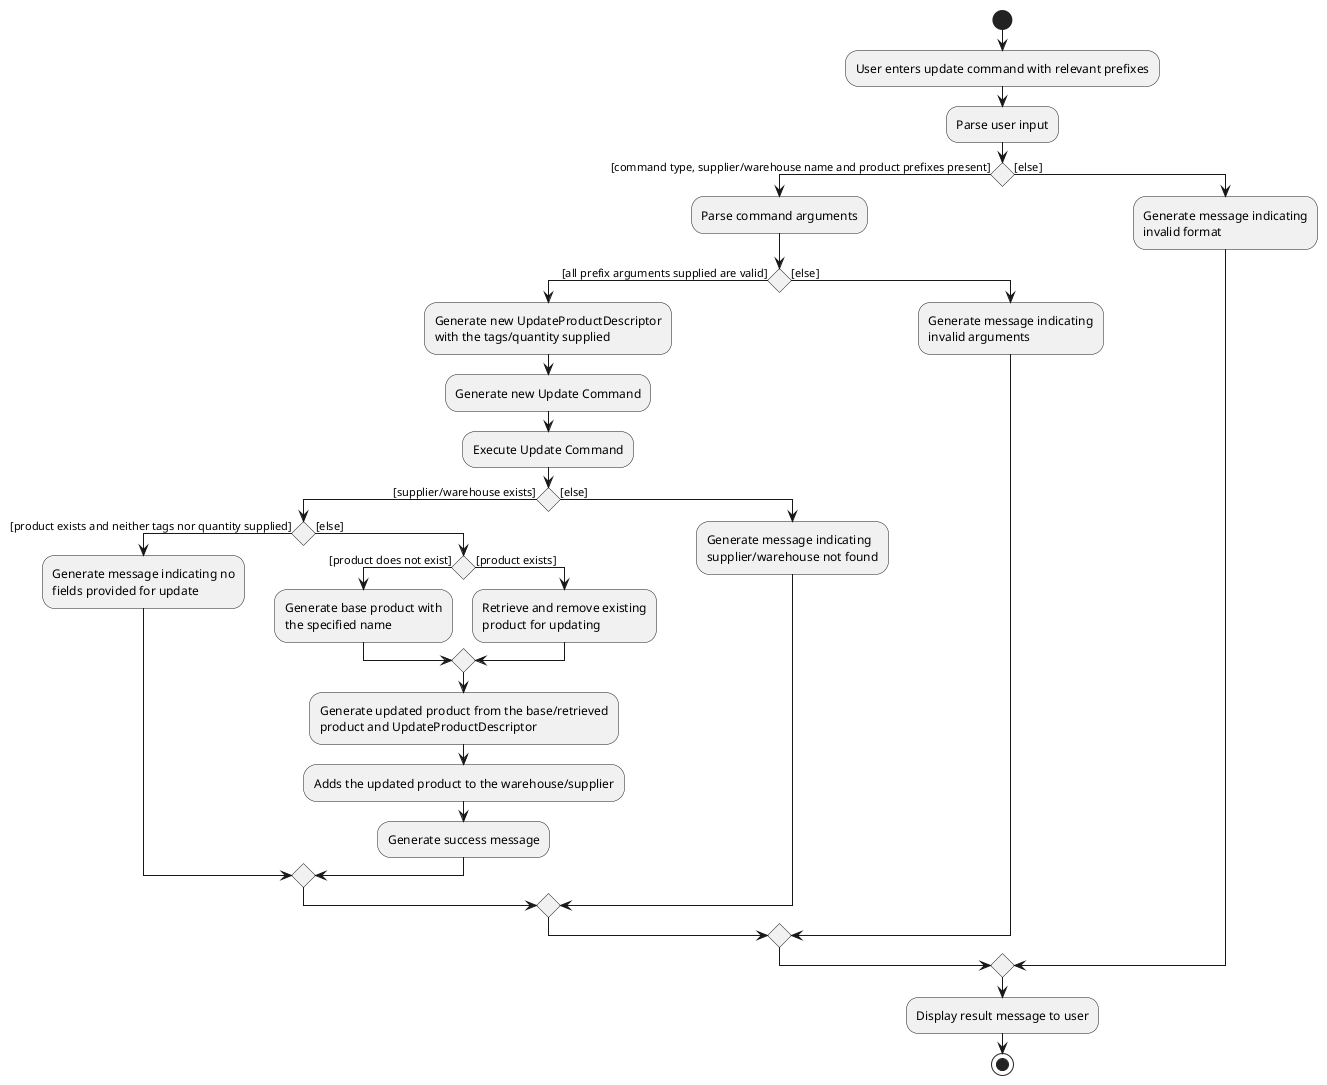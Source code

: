 @startuml
start
:User enters update command with relevant prefixes;
:Parse user input;

'Since the beta syntax does not support placing the condition outside the
'diamond we place it as the true branch instead.

if () then ([command type, supplier/warehouse name and product prefixes present])
    :Parse command arguments;
    if () then([all prefix arguments supplied are valid])
        :Generate new UpdateProductDescriptor
        with the tags/quantity supplied;
        :Generate new Update Command;
        :Execute Update Command;

        if () then([supplier/warehouse exists])
          if() then([product exists and neither tags nor quantity supplied])
            :Generate message indicating no
            fields provided for update;
          else ([else])
            if () then([product does not exist])
              :Generate base product with
              the specified name;
            else ([product exists])
              :Retrieve and remove existing
              product for updating;
            endif

            :Generate updated product from the base/retrieved
            product and UpdateProductDescriptor;
            :Adds the updated product to the warehouse/supplier;
            :Generate success message;
          endif

        else ([else])
          :Generate message indicating
          supplier/warehouse not found;
        endif


    else ([else])
    :Generate message indicating
    invalid arguments;
    endif
else ([else])
    :Generate message indicating
    invalid format;
endif
:Display result message to user;
stop
@enduml
